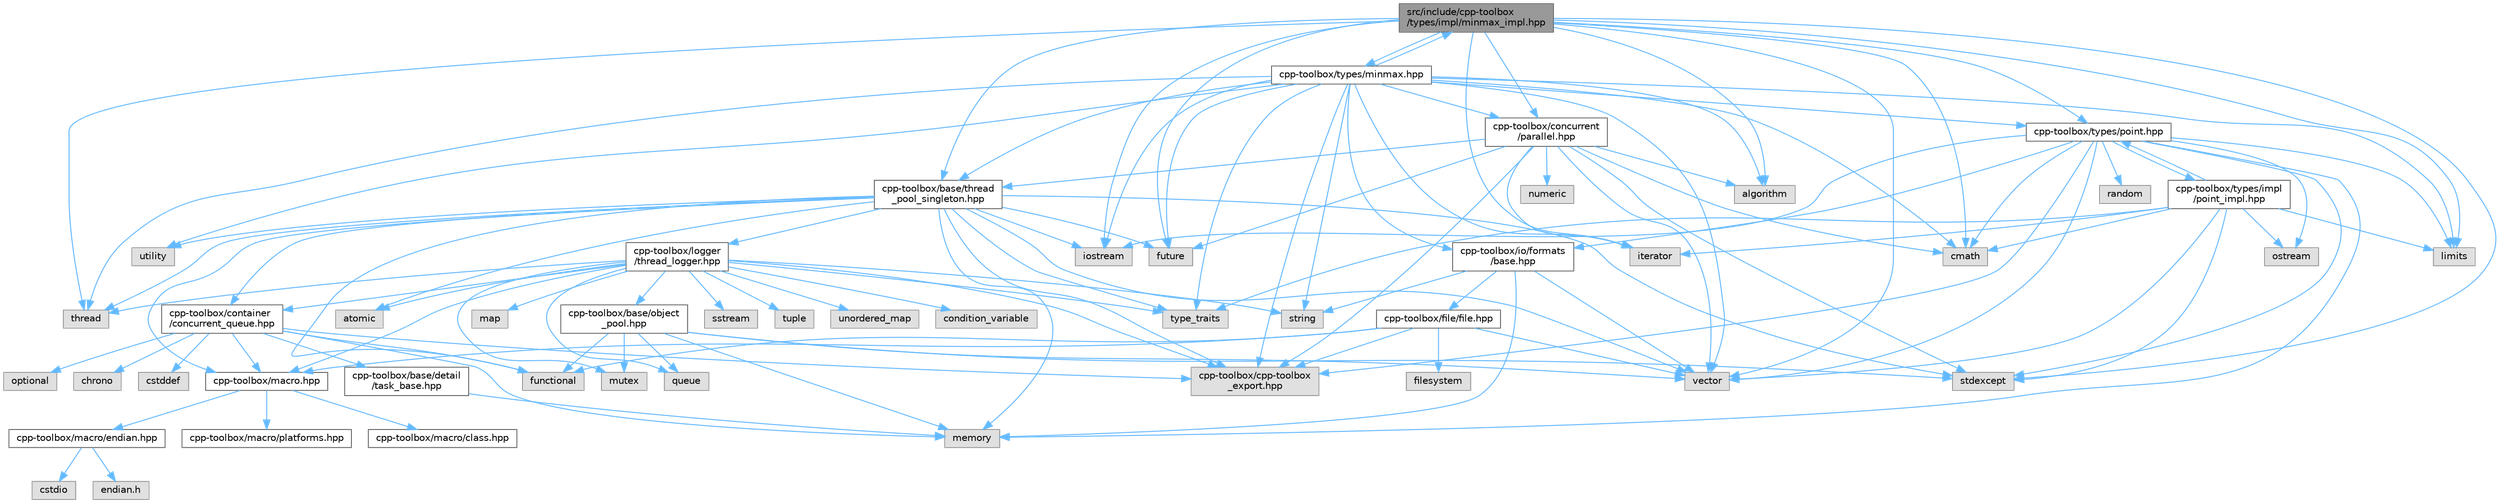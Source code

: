 digraph "src/include/cpp-toolbox/types/impl/minmax_impl.hpp"
{
 // LATEX_PDF_SIZE
  bgcolor="transparent";
  edge [fontname=Helvetica,fontsize=10,labelfontname=Helvetica,labelfontsize=10];
  node [fontname=Helvetica,fontsize=10,shape=box,height=0.2,width=0.4];
  Node1 [id="Node000001",label="src/include/cpp-toolbox\l/types/impl/minmax_impl.hpp",height=0.2,width=0.4,color="gray40", fillcolor="grey60", style="filled", fontcolor="black",tooltip=" "];
  Node1 -> Node2 [id="edge1_Node000001_Node000002",color="steelblue1",style="solid",tooltip=" "];
  Node2 [id="Node000002",label="cpp-toolbox/types/minmax.hpp",height=0.2,width=0.4,color="grey40", fillcolor="white", style="filled",URL="$minmax_8hpp.html",tooltip=" "];
  Node2 -> Node3 [id="edge2_Node000002_Node000003",color="steelblue1",style="solid",tooltip=" "];
  Node3 [id="Node000003",label="algorithm",height=0.2,width=0.4,color="grey60", fillcolor="#E0E0E0", style="filled",tooltip=" "];
  Node2 -> Node4 [id="edge3_Node000002_Node000004",color="steelblue1",style="solid",tooltip=" "];
  Node4 [id="Node000004",label="cmath",height=0.2,width=0.4,color="grey60", fillcolor="#E0E0E0", style="filled",tooltip=" "];
  Node2 -> Node5 [id="edge4_Node000002_Node000005",color="steelblue1",style="solid",tooltip=" "];
  Node5 [id="Node000005",label="future",height=0.2,width=0.4,color="grey60", fillcolor="#E0E0E0", style="filled",tooltip=" "];
  Node2 -> Node6 [id="edge5_Node000002_Node000006",color="steelblue1",style="solid",tooltip=" "];
  Node6 [id="Node000006",label="iostream",height=0.2,width=0.4,color="grey60", fillcolor="#E0E0E0", style="filled",tooltip=" "];
  Node2 -> Node7 [id="edge6_Node000002_Node000007",color="steelblue1",style="solid",tooltip=" "];
  Node7 [id="Node000007",label="iterator",height=0.2,width=0.4,color="grey60", fillcolor="#E0E0E0", style="filled",tooltip=" "];
  Node2 -> Node8 [id="edge7_Node000002_Node000008",color="steelblue1",style="solid",tooltip=" "];
  Node8 [id="Node000008",label="limits",height=0.2,width=0.4,color="grey60", fillcolor="#E0E0E0", style="filled",tooltip=" "];
  Node2 -> Node9 [id="edge8_Node000002_Node000009",color="steelblue1",style="solid",tooltip=" "];
  Node9 [id="Node000009",label="string",height=0.2,width=0.4,color="grey60", fillcolor="#E0E0E0", style="filled",tooltip=" "];
  Node2 -> Node10 [id="edge9_Node000002_Node000010",color="steelblue1",style="solid",tooltip=" "];
  Node10 [id="Node000010",label="thread",height=0.2,width=0.4,color="grey60", fillcolor="#E0E0E0", style="filled",tooltip=" "];
  Node2 -> Node11 [id="edge10_Node000002_Node000011",color="steelblue1",style="solid",tooltip=" "];
  Node11 [id="Node000011",label="type_traits",height=0.2,width=0.4,color="grey60", fillcolor="#E0E0E0", style="filled",tooltip=" "];
  Node2 -> Node12 [id="edge11_Node000002_Node000012",color="steelblue1",style="solid",tooltip=" "];
  Node12 [id="Node000012",label="utility",height=0.2,width=0.4,color="grey60", fillcolor="#E0E0E0", style="filled",tooltip=" "];
  Node2 -> Node13 [id="edge12_Node000002_Node000013",color="steelblue1",style="solid",tooltip=" "];
  Node13 [id="Node000013",label="vector",height=0.2,width=0.4,color="grey60", fillcolor="#E0E0E0", style="filled",tooltip=" "];
  Node2 -> Node14 [id="edge13_Node000002_Node000014",color="steelblue1",style="solid",tooltip=" "];
  Node14 [id="Node000014",label="cpp-toolbox/base/thread\l_pool_singleton.hpp",height=0.2,width=0.4,color="grey40", fillcolor="white", style="filled",URL="$thread__pool__singleton_8hpp.html",tooltip=" "];
  Node14 -> Node15 [id="edge14_Node000014_Node000015",color="steelblue1",style="solid",tooltip=" "];
  Node15 [id="Node000015",label="atomic",height=0.2,width=0.4,color="grey60", fillcolor="#E0E0E0", style="filled",tooltip=" "];
  Node14 -> Node16 [id="edge15_Node000014_Node000016",color="steelblue1",style="solid",tooltip=" "];
  Node16 [id="Node000016",label="functional",height=0.2,width=0.4,color="grey60", fillcolor="#E0E0E0", style="filled",tooltip=" "];
  Node14 -> Node5 [id="edge16_Node000014_Node000005",color="steelblue1",style="solid",tooltip=" "];
  Node14 -> Node6 [id="edge17_Node000014_Node000006",color="steelblue1",style="solid",tooltip=" "];
  Node14 -> Node17 [id="edge18_Node000014_Node000017",color="steelblue1",style="solid",tooltip=" "];
  Node17 [id="Node000017",label="memory",height=0.2,width=0.4,color="grey60", fillcolor="#E0E0E0", style="filled",tooltip=" "];
  Node14 -> Node18 [id="edge19_Node000014_Node000018",color="steelblue1",style="solid",tooltip=" "];
  Node18 [id="Node000018",label="stdexcept",height=0.2,width=0.4,color="grey60", fillcolor="#E0E0E0", style="filled",tooltip=" "];
  Node14 -> Node10 [id="edge20_Node000014_Node000010",color="steelblue1",style="solid",tooltip=" "];
  Node14 -> Node11 [id="edge21_Node000014_Node000011",color="steelblue1",style="solid",tooltip=" "];
  Node14 -> Node12 [id="edge22_Node000014_Node000012",color="steelblue1",style="solid",tooltip=" "];
  Node14 -> Node13 [id="edge23_Node000014_Node000013",color="steelblue1",style="solid",tooltip=" "];
  Node14 -> Node19 [id="edge24_Node000014_Node000019",color="steelblue1",style="solid",tooltip=" "];
  Node19 [id="Node000019",label="cpp-toolbox/cpp-toolbox\l_export.hpp",height=0.2,width=0.4,color="grey60", fillcolor="#E0E0E0", style="filled",tooltip=" "];
  Node14 -> Node20 [id="edge25_Node000014_Node000020",color="steelblue1",style="solid",tooltip=" "];
  Node20 [id="Node000020",label="cpp-toolbox/macro.hpp",height=0.2,width=0.4,color="grey40", fillcolor="white", style="filled",URL="$macro_8hpp.html",tooltip="通用的编译器、平台、架构检测和实用宏定义 / Common macros for compiler, platform, architecture detection and utility macro..."];
  Node20 -> Node21 [id="edge26_Node000020_Node000021",color="steelblue1",style="solid",tooltip=" "];
  Node21 [id="Node000021",label="cpp-toolbox/macro/class.hpp",height=0.2,width=0.4,color="grey40", fillcolor="white", style="filled",URL="$class_8hpp.html",tooltip=" "];
  Node20 -> Node22 [id="edge27_Node000020_Node000022",color="steelblue1",style="solid",tooltip=" "];
  Node22 [id="Node000022",label="cpp-toolbox/macro/endian.hpp",height=0.2,width=0.4,color="grey40", fillcolor="white", style="filled",URL="$endian_8hpp.html",tooltip=" "];
  Node22 -> Node23 [id="edge28_Node000022_Node000023",color="steelblue1",style="solid",tooltip=" "];
  Node23 [id="Node000023",label="cstdio",height=0.2,width=0.4,color="grey60", fillcolor="#E0E0E0", style="filled",tooltip=" "];
  Node22 -> Node24 [id="edge29_Node000022_Node000024",color="steelblue1",style="solid",tooltip=" "];
  Node24 [id="Node000024",label="endian.h",height=0.2,width=0.4,color="grey60", fillcolor="#E0E0E0", style="filled",tooltip=" "];
  Node20 -> Node25 [id="edge30_Node000020_Node000025",color="steelblue1",style="solid",tooltip=" "];
  Node25 [id="Node000025",label="cpp-toolbox/macro/platforms.hpp",height=0.2,width=0.4,color="grey40", fillcolor="white", style="filled",URL="$platforms_8hpp.html",tooltip=" "];
  Node14 -> Node26 [id="edge31_Node000014_Node000026",color="steelblue1",style="solid",tooltip=" "];
  Node26 [id="Node000026",label="cpp-toolbox/container\l/concurrent_queue.hpp",height=0.2,width=0.4,color="grey40", fillcolor="white", style="filled",URL="$concurrent__queue_8hpp.html",tooltip=" "];
  Node26 -> Node27 [id="edge32_Node000026_Node000027",color="steelblue1",style="solid",tooltip=" "];
  Node27 [id="Node000027",label="chrono",height=0.2,width=0.4,color="grey60", fillcolor="#E0E0E0", style="filled",tooltip=" "];
  Node26 -> Node28 [id="edge33_Node000026_Node000028",color="steelblue1",style="solid",tooltip=" "];
  Node28 [id="Node000028",label="cstddef",height=0.2,width=0.4,color="grey60", fillcolor="#E0E0E0", style="filled",tooltip=" "];
  Node26 -> Node16 [id="edge34_Node000026_Node000016",color="steelblue1",style="solid",tooltip=" "];
  Node26 -> Node17 [id="edge35_Node000026_Node000017",color="steelblue1",style="solid",tooltip=" "];
  Node26 -> Node29 [id="edge36_Node000026_Node000029",color="steelblue1",style="solid",tooltip=" "];
  Node29 [id="Node000029",label="optional",height=0.2,width=0.4,color="grey60", fillcolor="#E0E0E0", style="filled",tooltip=" "];
  Node26 -> Node30 [id="edge37_Node000026_Node000030",color="steelblue1",style="solid",tooltip=" "];
  Node30 [id="Node000030",label="cpp-toolbox/base/detail\l/task_base.hpp",height=0.2,width=0.4,color="grey40", fillcolor="white", style="filled",URL="$task__base_8hpp.html",tooltip=" "];
  Node30 -> Node17 [id="edge38_Node000030_Node000017",color="steelblue1",style="solid",tooltip=" "];
  Node26 -> Node19 [id="edge39_Node000026_Node000019",color="steelblue1",style="solid",tooltip=" "];
  Node26 -> Node20 [id="edge40_Node000026_Node000020",color="steelblue1",style="solid",tooltip=" "];
  Node14 -> Node31 [id="edge41_Node000014_Node000031",color="steelblue1",style="solid",tooltip=" "];
  Node31 [id="Node000031",label="cpp-toolbox/logger\l/thread_logger.hpp",height=0.2,width=0.4,color="grey40", fillcolor="white", style="filled",URL="$thread__logger_8hpp.html",tooltip=" "];
  Node31 -> Node15 [id="edge42_Node000031_Node000015",color="steelblue1",style="solid",tooltip=" "];
  Node31 -> Node32 [id="edge43_Node000031_Node000032",color="steelblue1",style="solid",tooltip=" "];
  Node32 [id="Node000032",label="condition_variable",height=0.2,width=0.4,color="grey60", fillcolor="#E0E0E0", style="filled",tooltip=" "];
  Node31 -> Node33 [id="edge44_Node000031_Node000033",color="steelblue1",style="solid",tooltip=" "];
  Node33 [id="Node000033",label="map",height=0.2,width=0.4,color="grey60", fillcolor="#E0E0E0", style="filled",tooltip=" "];
  Node31 -> Node34 [id="edge45_Node000031_Node000034",color="steelblue1",style="solid",tooltip=" "];
  Node34 [id="Node000034",label="mutex",height=0.2,width=0.4,color="grey60", fillcolor="#E0E0E0", style="filled",tooltip=" "];
  Node31 -> Node35 [id="edge46_Node000031_Node000035",color="steelblue1",style="solid",tooltip=" "];
  Node35 [id="Node000035",label="queue",height=0.2,width=0.4,color="grey60", fillcolor="#E0E0E0", style="filled",tooltip=" "];
  Node31 -> Node36 [id="edge47_Node000031_Node000036",color="steelblue1",style="solid",tooltip=" "];
  Node36 [id="Node000036",label="sstream",height=0.2,width=0.4,color="grey60", fillcolor="#E0E0E0", style="filled",tooltip=" "];
  Node31 -> Node9 [id="edge48_Node000031_Node000009",color="steelblue1",style="solid",tooltip=" "];
  Node31 -> Node10 [id="edge49_Node000031_Node000010",color="steelblue1",style="solid",tooltip=" "];
  Node31 -> Node37 [id="edge50_Node000031_Node000037",color="steelblue1",style="solid",tooltip=" "];
  Node37 [id="Node000037",label="tuple",height=0.2,width=0.4,color="grey60", fillcolor="#E0E0E0", style="filled",tooltip=" "];
  Node31 -> Node11 [id="edge51_Node000031_Node000011",color="steelblue1",style="solid",tooltip=" "];
  Node31 -> Node38 [id="edge52_Node000031_Node000038",color="steelblue1",style="solid",tooltip=" "];
  Node38 [id="Node000038",label="unordered_map",height=0.2,width=0.4,color="grey60", fillcolor="#E0E0E0", style="filled",tooltip=" "];
  Node31 -> Node19 [id="edge53_Node000031_Node000019",color="steelblue1",style="solid",tooltip=" "];
  Node31 -> Node20 [id="edge54_Node000031_Node000020",color="steelblue1",style="solid",tooltip=" "];
  Node31 -> Node26 [id="edge55_Node000031_Node000026",color="steelblue1",style="solid",tooltip=" "];
  Node31 -> Node39 [id="edge56_Node000031_Node000039",color="steelblue1",style="solid",tooltip=" "];
  Node39 [id="Node000039",label="cpp-toolbox/base/object\l_pool.hpp",height=0.2,width=0.4,color="grey40", fillcolor="white", style="filled",URL="$object__pool_8hpp.html",tooltip=" "];
  Node39 -> Node16 [id="edge57_Node000039_Node000016",color="steelblue1",style="solid",tooltip=" "];
  Node39 -> Node17 [id="edge58_Node000039_Node000017",color="steelblue1",style="solid",tooltip=" "];
  Node39 -> Node34 [id="edge59_Node000039_Node000034",color="steelblue1",style="solid",tooltip=" "];
  Node39 -> Node35 [id="edge60_Node000039_Node000035",color="steelblue1",style="solid",tooltip=" "];
  Node39 -> Node18 [id="edge61_Node000039_Node000018",color="steelblue1",style="solid",tooltip=" "];
  Node39 -> Node13 [id="edge62_Node000039_Node000013",color="steelblue1",style="solid",tooltip=" "];
  Node2 -> Node40 [id="edge63_Node000002_Node000040",color="steelblue1",style="solid",tooltip=" "];
  Node40 [id="Node000040",label="cpp-toolbox/concurrent\l/parallel.hpp",height=0.2,width=0.4,color="grey40", fillcolor="white", style="filled",URL="$parallel_8hpp.html",tooltip=" "];
  Node40 -> Node3 [id="edge64_Node000040_Node000003",color="steelblue1",style="solid",tooltip=" "];
  Node40 -> Node4 [id="edge65_Node000040_Node000004",color="steelblue1",style="solid",tooltip=" "];
  Node40 -> Node5 [id="edge66_Node000040_Node000005",color="steelblue1",style="solid",tooltip=" "];
  Node40 -> Node7 [id="edge67_Node000040_Node000007",color="steelblue1",style="solid",tooltip=" "];
  Node40 -> Node41 [id="edge68_Node000040_Node000041",color="steelblue1",style="solid",tooltip=" "];
  Node41 [id="Node000041",label="numeric",height=0.2,width=0.4,color="grey60", fillcolor="#E0E0E0", style="filled",tooltip=" "];
  Node40 -> Node18 [id="edge69_Node000040_Node000018",color="steelblue1",style="solid",tooltip=" "];
  Node40 -> Node13 [id="edge70_Node000040_Node000013",color="steelblue1",style="solid",tooltip=" "];
  Node40 -> Node19 [id="edge71_Node000040_Node000019",color="steelblue1",style="solid",tooltip=" "];
  Node40 -> Node14 [id="edge72_Node000040_Node000014",color="steelblue1",style="solid",tooltip=" "];
  Node2 -> Node19 [id="edge73_Node000002_Node000019",color="steelblue1",style="solid",tooltip=" "];
  Node2 -> Node42 [id="edge74_Node000002_Node000042",color="steelblue1",style="solid",tooltip=" "];
  Node42 [id="Node000042",label="cpp-toolbox/io/formats\l/base.hpp",height=0.2,width=0.4,color="grey40", fillcolor="white", style="filled",URL="$io_2formats_2base_8hpp.html",tooltip=" "];
  Node42 -> Node17 [id="edge75_Node000042_Node000017",color="steelblue1",style="solid",tooltip=" "];
  Node42 -> Node9 [id="edge76_Node000042_Node000009",color="steelblue1",style="solid",tooltip=" "];
  Node42 -> Node13 [id="edge77_Node000042_Node000013",color="steelblue1",style="solid",tooltip=" "];
  Node42 -> Node43 [id="edge78_Node000042_Node000043",color="steelblue1",style="solid",tooltip=" "];
  Node43 [id="Node000043",label="cpp-toolbox/file/file.hpp",height=0.2,width=0.4,color="grey40", fillcolor="white", style="filled",URL="$file_8hpp.html",tooltip=" "];
  Node43 -> Node44 [id="edge79_Node000043_Node000044",color="steelblue1",style="solid",tooltip=" "];
  Node44 [id="Node000044",label="filesystem",height=0.2,width=0.4,color="grey60", fillcolor="#E0E0E0", style="filled",tooltip=" "];
  Node43 -> Node16 [id="edge80_Node000043_Node000016",color="steelblue1",style="solid",tooltip=" "];
  Node43 -> Node13 [id="edge81_Node000043_Node000013",color="steelblue1",style="solid",tooltip=" "];
  Node43 -> Node19 [id="edge82_Node000043_Node000019",color="steelblue1",style="solid",tooltip=" "];
  Node43 -> Node20 [id="edge83_Node000043_Node000020",color="steelblue1",style="solid",tooltip=" "];
  Node2 -> Node45 [id="edge84_Node000002_Node000045",color="steelblue1",style="solid",tooltip=" "];
  Node45 [id="Node000045",label="cpp-toolbox/types/point.hpp",height=0.2,width=0.4,color="grey40", fillcolor="white", style="filled",URL="$point_8hpp.html",tooltip=" "];
  Node45 -> Node4 [id="edge85_Node000045_Node000004",color="steelblue1",style="solid",tooltip=" "];
  Node45 -> Node6 [id="edge86_Node000045_Node000006",color="steelblue1",style="solid",tooltip=" "];
  Node45 -> Node8 [id="edge87_Node000045_Node000008",color="steelblue1",style="solid",tooltip=" "];
  Node45 -> Node17 [id="edge88_Node000045_Node000017",color="steelblue1",style="solid",tooltip=" "];
  Node45 -> Node46 [id="edge89_Node000045_Node000046",color="steelblue1",style="solid",tooltip=" "];
  Node46 [id="Node000046",label="ostream",height=0.2,width=0.4,color="grey60", fillcolor="#E0E0E0", style="filled",tooltip=" "];
  Node45 -> Node47 [id="edge90_Node000045_Node000047",color="steelblue1",style="solid",tooltip=" "];
  Node47 [id="Node000047",label="random",height=0.2,width=0.4,color="grey60", fillcolor="#E0E0E0", style="filled",tooltip=" "];
  Node45 -> Node18 [id="edge91_Node000045_Node000018",color="steelblue1",style="solid",tooltip=" "];
  Node45 -> Node13 [id="edge92_Node000045_Node000013",color="steelblue1",style="solid",tooltip=" "];
  Node45 -> Node19 [id="edge93_Node000045_Node000019",color="steelblue1",style="solid",tooltip=" "];
  Node45 -> Node42 [id="edge94_Node000045_Node000042",color="steelblue1",style="solid",tooltip=" "];
  Node45 -> Node48 [id="edge95_Node000045_Node000048",color="steelblue1",style="solid",tooltip=" "];
  Node48 [id="Node000048",label="cpp-toolbox/types/impl\l/point_impl.hpp",height=0.2,width=0.4,color="grey40", fillcolor="white", style="filled",URL="$point__impl_8hpp.html",tooltip=" "];
  Node48 -> Node4 [id="edge96_Node000048_Node000004",color="steelblue1",style="solid",tooltip=" "];
  Node48 -> Node7 [id="edge97_Node000048_Node000007",color="steelblue1",style="solid",tooltip=" "];
  Node48 -> Node8 [id="edge98_Node000048_Node000008",color="steelblue1",style="solid",tooltip=" "];
  Node48 -> Node46 [id="edge99_Node000048_Node000046",color="steelblue1",style="solid",tooltip=" "];
  Node48 -> Node18 [id="edge100_Node000048_Node000018",color="steelblue1",style="solid",tooltip=" "];
  Node48 -> Node11 [id="edge101_Node000048_Node000011",color="steelblue1",style="solid",tooltip=" "];
  Node48 -> Node13 [id="edge102_Node000048_Node000013",color="steelblue1",style="solid",tooltip=" "];
  Node48 -> Node45 [id="edge103_Node000048_Node000045",color="steelblue1",style="solid",tooltip=" "];
  Node2 -> Node1 [id="edge104_Node000002_Node000001",color="steelblue1",style="solid",tooltip=" "];
  Node1 -> Node3 [id="edge105_Node000001_Node000003",color="steelblue1",style="solid",tooltip=" "];
  Node1 -> Node4 [id="edge106_Node000001_Node000004",color="steelblue1",style="solid",tooltip=" "];
  Node1 -> Node5 [id="edge107_Node000001_Node000005",color="steelblue1",style="solid",tooltip=" "];
  Node1 -> Node6 [id="edge108_Node000001_Node000006",color="steelblue1",style="solid",tooltip=" "];
  Node1 -> Node7 [id="edge109_Node000001_Node000007",color="steelblue1",style="solid",tooltip=" "];
  Node1 -> Node8 [id="edge110_Node000001_Node000008",color="steelblue1",style="solid",tooltip=" "];
  Node1 -> Node18 [id="edge111_Node000001_Node000018",color="steelblue1",style="solid",tooltip=" "];
  Node1 -> Node10 [id="edge112_Node000001_Node000010",color="steelblue1",style="solid",tooltip=" "];
  Node1 -> Node13 [id="edge113_Node000001_Node000013",color="steelblue1",style="solid",tooltip=" "];
  Node1 -> Node14 [id="edge114_Node000001_Node000014",color="steelblue1",style="solid",tooltip=" "];
  Node1 -> Node40 [id="edge115_Node000001_Node000040",color="steelblue1",style="solid",tooltip=" "];
  Node1 -> Node45 [id="edge116_Node000001_Node000045",color="steelblue1",style="solid",tooltip=" "];
}
